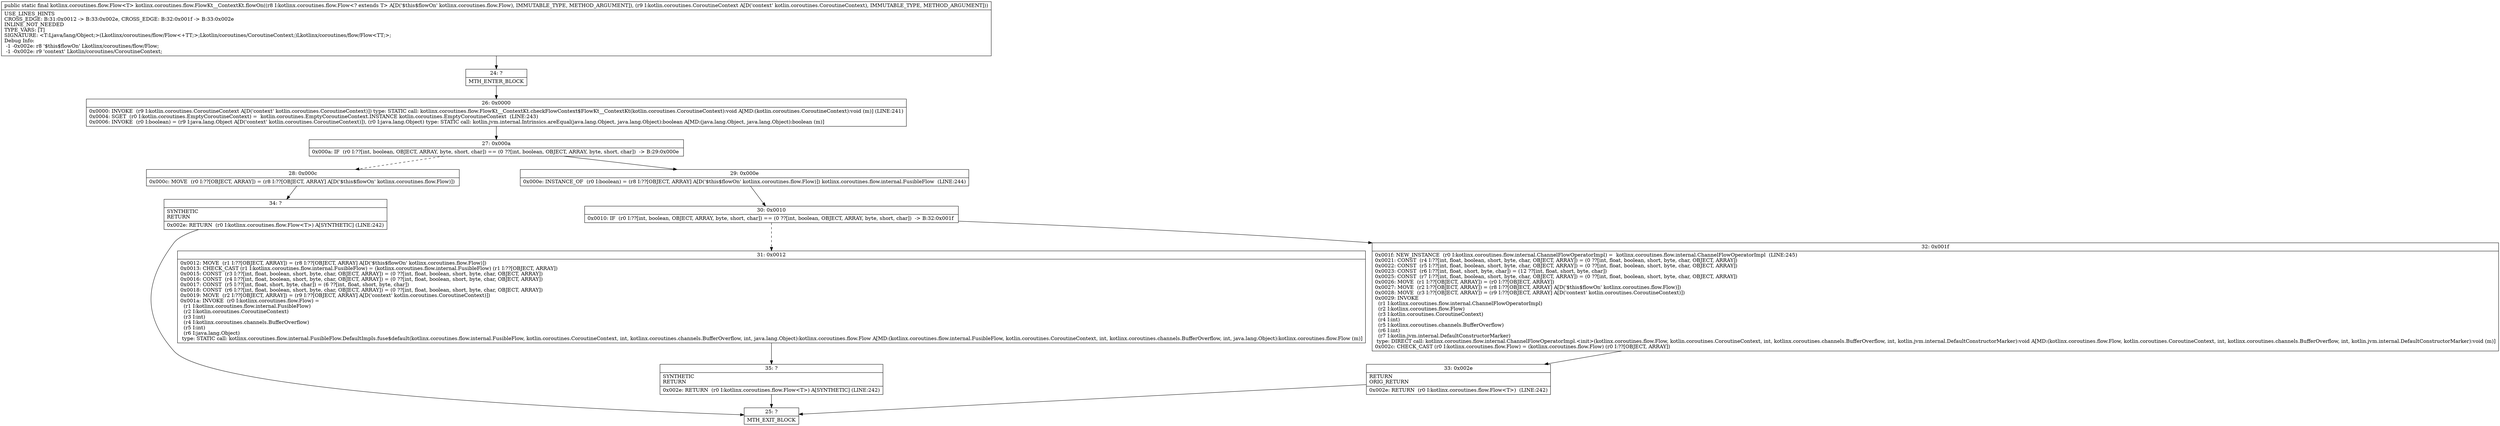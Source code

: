 digraph "CFG forkotlinx.coroutines.flow.FlowKt__ContextKt.flowOn(Lkotlinx\/coroutines\/flow\/Flow;Lkotlin\/coroutines\/CoroutineContext;)Lkotlinx\/coroutines\/flow\/Flow;" {
Node_24 [shape=record,label="{24\:\ ?|MTH_ENTER_BLOCK\l}"];
Node_26 [shape=record,label="{26\:\ 0x0000|0x0000: INVOKE  (r9 I:kotlin.coroutines.CoroutineContext A[D('context' kotlin.coroutines.CoroutineContext)]) type: STATIC call: kotlinx.coroutines.flow.FlowKt__ContextKt.checkFlowContext$FlowKt__ContextKt(kotlin.coroutines.CoroutineContext):void A[MD:(kotlin.coroutines.CoroutineContext):void (m)] (LINE:241)\l0x0004: SGET  (r0 I:kotlin.coroutines.EmptyCoroutineContext) =  kotlin.coroutines.EmptyCoroutineContext.INSTANCE kotlin.coroutines.EmptyCoroutineContext  (LINE:243)\l0x0006: INVOKE  (r0 I:boolean) = (r9 I:java.lang.Object A[D('context' kotlin.coroutines.CoroutineContext)]), (r0 I:java.lang.Object) type: STATIC call: kotlin.jvm.internal.Intrinsics.areEqual(java.lang.Object, java.lang.Object):boolean A[MD:(java.lang.Object, java.lang.Object):boolean (m)]\l}"];
Node_27 [shape=record,label="{27\:\ 0x000a|0x000a: IF  (r0 I:??[int, boolean, OBJECT, ARRAY, byte, short, char]) == (0 ??[int, boolean, OBJECT, ARRAY, byte, short, char])  \-\> B:29:0x000e \l}"];
Node_28 [shape=record,label="{28\:\ 0x000c|0x000c: MOVE  (r0 I:??[OBJECT, ARRAY]) = (r8 I:??[OBJECT, ARRAY] A[D('$this$flowOn' kotlinx.coroutines.flow.Flow)]) \l}"];
Node_34 [shape=record,label="{34\:\ ?|SYNTHETIC\lRETURN\l|0x002e: RETURN  (r0 I:kotlinx.coroutines.flow.Flow\<T\>) A[SYNTHETIC] (LINE:242)\l}"];
Node_25 [shape=record,label="{25\:\ ?|MTH_EXIT_BLOCK\l}"];
Node_29 [shape=record,label="{29\:\ 0x000e|0x000e: INSTANCE_OF  (r0 I:boolean) = (r8 I:??[OBJECT, ARRAY] A[D('$this$flowOn' kotlinx.coroutines.flow.Flow)]) kotlinx.coroutines.flow.internal.FusibleFlow  (LINE:244)\l}"];
Node_30 [shape=record,label="{30\:\ 0x0010|0x0010: IF  (r0 I:??[int, boolean, OBJECT, ARRAY, byte, short, char]) == (0 ??[int, boolean, OBJECT, ARRAY, byte, short, char])  \-\> B:32:0x001f \l}"];
Node_31 [shape=record,label="{31\:\ 0x0012|0x0012: MOVE  (r1 I:??[OBJECT, ARRAY]) = (r8 I:??[OBJECT, ARRAY] A[D('$this$flowOn' kotlinx.coroutines.flow.Flow)]) \l0x0013: CHECK_CAST (r1 I:kotlinx.coroutines.flow.internal.FusibleFlow) = (kotlinx.coroutines.flow.internal.FusibleFlow) (r1 I:??[OBJECT, ARRAY]) \l0x0015: CONST  (r3 I:??[int, float, boolean, short, byte, char, OBJECT, ARRAY]) = (0 ??[int, float, boolean, short, byte, char, OBJECT, ARRAY]) \l0x0016: CONST  (r4 I:??[int, float, boolean, short, byte, char, OBJECT, ARRAY]) = (0 ??[int, float, boolean, short, byte, char, OBJECT, ARRAY]) \l0x0017: CONST  (r5 I:??[int, float, short, byte, char]) = (6 ??[int, float, short, byte, char]) \l0x0018: CONST  (r6 I:??[int, float, boolean, short, byte, char, OBJECT, ARRAY]) = (0 ??[int, float, boolean, short, byte, char, OBJECT, ARRAY]) \l0x0019: MOVE  (r2 I:??[OBJECT, ARRAY]) = (r9 I:??[OBJECT, ARRAY] A[D('context' kotlin.coroutines.CoroutineContext)]) \l0x001a: INVOKE  (r0 I:kotlinx.coroutines.flow.Flow) = \l  (r1 I:kotlinx.coroutines.flow.internal.FusibleFlow)\l  (r2 I:kotlin.coroutines.CoroutineContext)\l  (r3 I:int)\l  (r4 I:kotlinx.coroutines.channels.BufferOverflow)\l  (r5 I:int)\l  (r6 I:java.lang.Object)\l type: STATIC call: kotlinx.coroutines.flow.internal.FusibleFlow.DefaultImpls.fuse$default(kotlinx.coroutines.flow.internal.FusibleFlow, kotlin.coroutines.CoroutineContext, int, kotlinx.coroutines.channels.BufferOverflow, int, java.lang.Object):kotlinx.coroutines.flow.Flow A[MD:(kotlinx.coroutines.flow.internal.FusibleFlow, kotlin.coroutines.CoroutineContext, int, kotlinx.coroutines.channels.BufferOverflow, int, java.lang.Object):kotlinx.coroutines.flow.Flow (m)]\l}"];
Node_35 [shape=record,label="{35\:\ ?|SYNTHETIC\lRETURN\l|0x002e: RETURN  (r0 I:kotlinx.coroutines.flow.Flow\<T\>) A[SYNTHETIC] (LINE:242)\l}"];
Node_32 [shape=record,label="{32\:\ 0x001f|0x001f: NEW_INSTANCE  (r0 I:kotlinx.coroutines.flow.internal.ChannelFlowOperatorImpl) =  kotlinx.coroutines.flow.internal.ChannelFlowOperatorImpl  (LINE:245)\l0x0021: CONST  (r4 I:??[int, float, boolean, short, byte, char, OBJECT, ARRAY]) = (0 ??[int, float, boolean, short, byte, char, OBJECT, ARRAY]) \l0x0022: CONST  (r5 I:??[int, float, boolean, short, byte, char, OBJECT, ARRAY]) = (0 ??[int, float, boolean, short, byte, char, OBJECT, ARRAY]) \l0x0023: CONST  (r6 I:??[int, float, short, byte, char]) = (12 ??[int, float, short, byte, char]) \l0x0025: CONST  (r7 I:??[int, float, boolean, short, byte, char, OBJECT, ARRAY]) = (0 ??[int, float, boolean, short, byte, char, OBJECT, ARRAY]) \l0x0026: MOVE  (r1 I:??[OBJECT, ARRAY]) = (r0 I:??[OBJECT, ARRAY]) \l0x0027: MOVE  (r2 I:??[OBJECT, ARRAY]) = (r8 I:??[OBJECT, ARRAY] A[D('$this$flowOn' kotlinx.coroutines.flow.Flow)]) \l0x0028: MOVE  (r3 I:??[OBJECT, ARRAY]) = (r9 I:??[OBJECT, ARRAY] A[D('context' kotlin.coroutines.CoroutineContext)]) \l0x0029: INVOKE  \l  (r1 I:kotlinx.coroutines.flow.internal.ChannelFlowOperatorImpl)\l  (r2 I:kotlinx.coroutines.flow.Flow)\l  (r3 I:kotlin.coroutines.CoroutineContext)\l  (r4 I:int)\l  (r5 I:kotlinx.coroutines.channels.BufferOverflow)\l  (r6 I:int)\l  (r7 I:kotlin.jvm.internal.DefaultConstructorMarker)\l type: DIRECT call: kotlinx.coroutines.flow.internal.ChannelFlowOperatorImpl.\<init\>(kotlinx.coroutines.flow.Flow, kotlin.coroutines.CoroutineContext, int, kotlinx.coroutines.channels.BufferOverflow, int, kotlin.jvm.internal.DefaultConstructorMarker):void A[MD:(kotlinx.coroutines.flow.Flow, kotlin.coroutines.CoroutineContext, int, kotlinx.coroutines.channels.BufferOverflow, int, kotlin.jvm.internal.DefaultConstructorMarker):void (m)]\l0x002c: CHECK_CAST (r0 I:kotlinx.coroutines.flow.Flow) = (kotlinx.coroutines.flow.Flow) (r0 I:??[OBJECT, ARRAY]) \l}"];
Node_33 [shape=record,label="{33\:\ 0x002e|RETURN\lORIG_RETURN\l|0x002e: RETURN  (r0 I:kotlinx.coroutines.flow.Flow\<T\>)  (LINE:242)\l}"];
MethodNode[shape=record,label="{public static final kotlinx.coroutines.flow.Flow\<T\> kotlinx.coroutines.flow.FlowKt__ContextKt.flowOn((r8 I:kotlinx.coroutines.flow.Flow\<? extends T\> A[D('$this$flowOn' kotlinx.coroutines.flow.Flow), IMMUTABLE_TYPE, METHOD_ARGUMENT]), (r9 I:kotlin.coroutines.CoroutineContext A[D('context' kotlin.coroutines.CoroutineContext), IMMUTABLE_TYPE, METHOD_ARGUMENT]))  | USE_LINES_HINTS\lCROSS_EDGE: B:31:0x0012 \-\> B:33:0x002e, CROSS_EDGE: B:32:0x001f \-\> B:33:0x002e\lINLINE_NOT_NEEDED\lTYPE_VARS: [T]\lSIGNATURE: \<T:Ljava\/lang\/Object;\>(Lkotlinx\/coroutines\/flow\/Flow\<+TT;\>;Lkotlin\/coroutines\/CoroutineContext;)Lkotlinx\/coroutines\/flow\/Flow\<TT;\>;\lDebug Info:\l  \-1 \-0x002e: r8 '$this$flowOn' Lkotlinx\/coroutines\/flow\/Flow;\l  \-1 \-0x002e: r9 'context' Lkotlin\/coroutines\/CoroutineContext;\l}"];
MethodNode -> Node_24;Node_24 -> Node_26;
Node_26 -> Node_27;
Node_27 -> Node_28[style=dashed];
Node_27 -> Node_29;
Node_28 -> Node_34;
Node_34 -> Node_25;
Node_29 -> Node_30;
Node_30 -> Node_31[style=dashed];
Node_30 -> Node_32;
Node_31 -> Node_35;
Node_35 -> Node_25;
Node_32 -> Node_33;
Node_33 -> Node_25;
}

